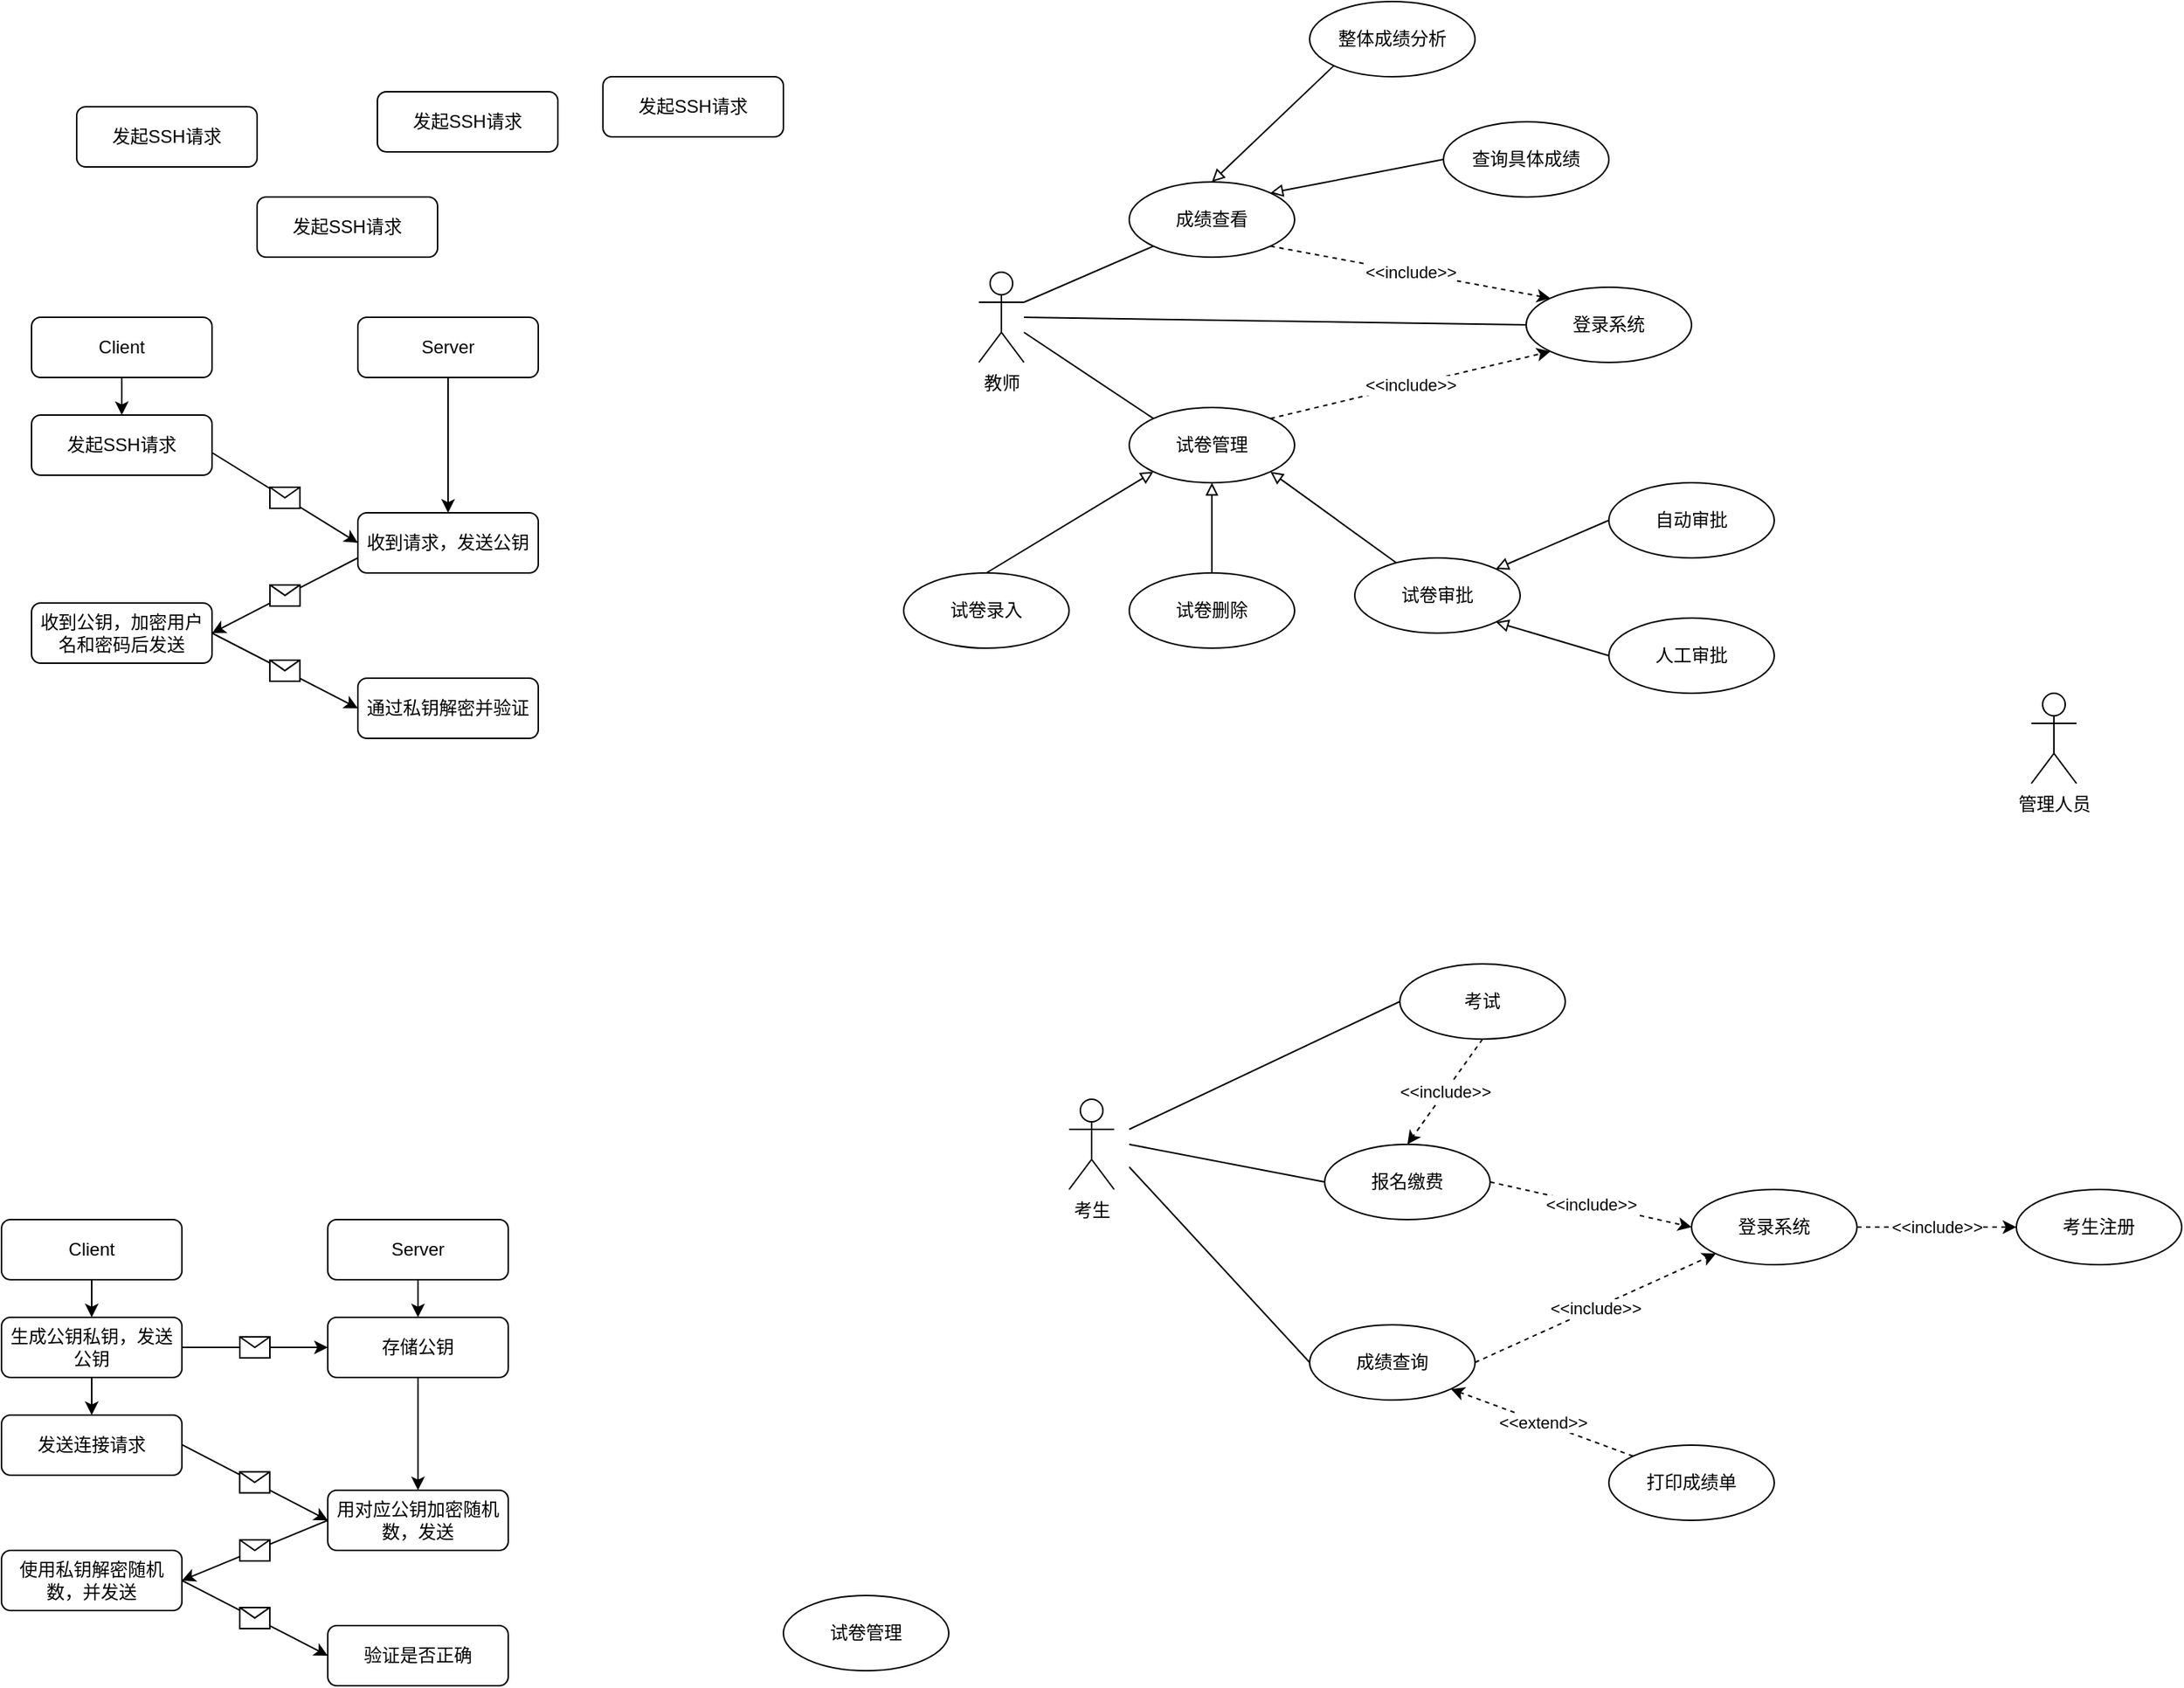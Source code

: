 <mxfile version="21.3.7" type="github">
  <diagram name="第 1 页" id="wWUAdz8lI7sKBqC8GPak">
    <mxGraphModel dx="1526" dy="1641" grid="1" gridSize="10" guides="1" tooltips="1" connect="1" arrows="1" fold="1" page="1" pageScale="1" pageWidth="827" pageHeight="1169" math="0" shadow="0">
      <root>
        <mxCell id="0" />
        <mxCell id="1" parent="0" />
        <mxCell id="67cp0wCS2jolBxcsPaVe-2" value="考生" style="shape=umlActor;verticalLabelPosition=bottom;verticalAlign=top;html=1;outlineConnect=0;" parent="1" vertex="1">
          <mxGeometry y="700" width="30" height="60" as="geometry" />
        </mxCell>
        <mxCell id="67cp0wCS2jolBxcsPaVe-6" value="教师" style="shape=umlActor;verticalLabelPosition=bottom;verticalAlign=top;html=1;outlineConnect=0;" parent="1" vertex="1">
          <mxGeometry x="-60" y="150" width="30" height="60" as="geometry" />
        </mxCell>
        <mxCell id="67cp0wCS2jolBxcsPaVe-7" value="管理人员" style="shape=umlActor;verticalLabelPosition=bottom;verticalAlign=top;html=1;outlineConnect=0;" parent="1" vertex="1">
          <mxGeometry x="640" y="430" width="30" height="60" as="geometry" />
        </mxCell>
        <mxCell id="67cp0wCS2jolBxcsPaVe-54" value="&amp;lt;&amp;lt;include&amp;gt;&amp;gt;" style="rounded=0;orthogonalLoop=1;jettySize=auto;html=1;exitX=1;exitY=0;exitDx=0;exitDy=0;entryX=0;entryY=1;entryDx=0;entryDy=0;dashed=1;" parent="1" source="67cp0wCS2jolBxcsPaVe-8" target="67cp0wCS2jolBxcsPaVe-52" edge="1">
          <mxGeometry relative="1" as="geometry" />
        </mxCell>
        <mxCell id="67cp0wCS2jolBxcsPaVe-8" value="试卷管理" style="ellipse;whiteSpace=wrap;html=1;" parent="1" vertex="1">
          <mxGeometry x="40" y="240" width="110" height="50" as="geometry" />
        </mxCell>
        <mxCell id="67cp0wCS2jolBxcsPaVe-10" value="" style="endArrow=none;html=1;rounded=0;entryX=0;entryY=0;entryDx=0;entryDy=0;" parent="1" target="67cp0wCS2jolBxcsPaVe-8" edge="1">
          <mxGeometry width="50" height="50" relative="1" as="geometry">
            <mxPoint x="-30" y="190" as="sourcePoint" />
            <mxPoint x="20" y="140" as="targetPoint" />
          </mxGeometry>
        </mxCell>
        <mxCell id="67cp0wCS2jolBxcsPaVe-14" value="试卷管理" style="ellipse;whiteSpace=wrap;html=1;" parent="1" vertex="1">
          <mxGeometry x="-190" y="1030" width="110" height="50" as="geometry" />
        </mxCell>
        <mxCell id="67cp0wCS2jolBxcsPaVe-60" style="rounded=0;orthogonalLoop=1;jettySize=auto;html=1;exitX=0;exitY=0.5;exitDx=0;exitDy=0;entryX=1;entryY=0;entryDx=0;entryDy=0;endArrow=block;endFill=0;" parent="1" source="67cp0wCS2jolBxcsPaVe-16" target="67cp0wCS2jolBxcsPaVe-17" edge="1">
          <mxGeometry relative="1" as="geometry" />
        </mxCell>
        <mxCell id="67cp0wCS2jolBxcsPaVe-16" value="查询具体成绩" style="ellipse;whiteSpace=wrap;html=1;" parent="1" vertex="1">
          <mxGeometry x="249" y="50" width="110" height="50" as="geometry" />
        </mxCell>
        <mxCell id="67cp0wCS2jolBxcsPaVe-17" value="成绩查看" style="ellipse;whiteSpace=wrap;html=1;" parent="1" vertex="1">
          <mxGeometry x="40" y="90" width="110" height="50" as="geometry" />
        </mxCell>
        <mxCell id="67cp0wCS2jolBxcsPaVe-48" value="&amp;lt;&amp;lt;extend&amp;gt;&amp;gt;" style="rounded=0;orthogonalLoop=1;jettySize=auto;html=1;exitX=0;exitY=0;exitDx=0;exitDy=0;entryX=1;entryY=1;entryDx=0;entryDy=0;dashed=1;" parent="1" source="67cp0wCS2jolBxcsPaVe-18" target="67cp0wCS2jolBxcsPaVe-20" edge="1">
          <mxGeometry relative="1" as="geometry" />
        </mxCell>
        <mxCell id="67cp0wCS2jolBxcsPaVe-18" value="打印成绩单" style="ellipse;whiteSpace=wrap;html=1;" parent="1" vertex="1">
          <mxGeometry x="359" y="930" width="110" height="50" as="geometry" />
        </mxCell>
        <mxCell id="67cp0wCS2jolBxcsPaVe-20" value="成绩查询" style="ellipse;whiteSpace=wrap;html=1;" parent="1" vertex="1">
          <mxGeometry x="160" y="850" width="110" height="50" as="geometry" />
        </mxCell>
        <mxCell id="67cp0wCS2jolBxcsPaVe-21" value="考试" style="ellipse;whiteSpace=wrap;html=1;" parent="1" vertex="1">
          <mxGeometry x="220" y="610" width="110" height="50" as="geometry" />
        </mxCell>
        <mxCell id="67cp0wCS2jolBxcsPaVe-22" value="报名缴费" style="ellipse;whiteSpace=wrap;html=1;" parent="1" vertex="1">
          <mxGeometry x="170" y="730" width="110" height="50" as="geometry" />
        </mxCell>
        <mxCell id="67cp0wCS2jolBxcsPaVe-23" value="考生注册" style="ellipse;whiteSpace=wrap;html=1;" parent="1" vertex="1">
          <mxGeometry x="630" y="760" width="110" height="50" as="geometry" />
        </mxCell>
        <mxCell id="67cp0wCS2jolBxcsPaVe-35" value="&amp;lt;&amp;lt;include&amp;gt;&amp;gt;" style="edgeStyle=orthogonalEdgeStyle;rounded=0;orthogonalLoop=1;jettySize=auto;html=1;exitX=1;exitY=0.5;exitDx=0;exitDy=0;entryX=0;entryY=0.5;entryDx=0;entryDy=0;dashed=1;" parent="1" source="67cp0wCS2jolBxcsPaVe-24" target="67cp0wCS2jolBxcsPaVe-23" edge="1">
          <mxGeometry relative="1" as="geometry" />
        </mxCell>
        <mxCell id="67cp0wCS2jolBxcsPaVe-24" value="登录系统" style="ellipse;whiteSpace=wrap;html=1;" parent="1" vertex="1">
          <mxGeometry x="414" y="760" width="110" height="50" as="geometry" />
        </mxCell>
        <mxCell id="67cp0wCS2jolBxcsPaVe-29" value="" style="edgeStyle=orthogonalEdgeStyle;rounded=0;orthogonalLoop=1;jettySize=auto;html=1;exitX=0.5;exitY=0;exitDx=0;exitDy=0;entryX=0.5;entryY=1;entryDx=0;entryDy=0;endArrow=block;endFill=0;" parent="1" source="67cp0wCS2jolBxcsPaVe-25" target="67cp0wCS2jolBxcsPaVe-8" edge="1">
          <mxGeometry relative="1" as="geometry">
            <mxPoint as="offset" />
          </mxGeometry>
        </mxCell>
        <mxCell id="67cp0wCS2jolBxcsPaVe-25" value="试卷删除" style="ellipse;whiteSpace=wrap;html=1;" parent="1" vertex="1">
          <mxGeometry x="40" y="350" width="110" height="50" as="geometry" />
        </mxCell>
        <mxCell id="67cp0wCS2jolBxcsPaVe-28" value="" style="rounded=0;orthogonalLoop=1;jettySize=auto;html=1;exitX=0.5;exitY=0;exitDx=0;exitDy=0;entryX=0;entryY=1;entryDx=0;entryDy=0;endArrow=block;endFill=0;" parent="1" source="67cp0wCS2jolBxcsPaVe-26" target="67cp0wCS2jolBxcsPaVe-8" edge="1">
          <mxGeometry relative="1" as="geometry" />
        </mxCell>
        <mxCell id="67cp0wCS2jolBxcsPaVe-26" value="试卷录入" style="ellipse;whiteSpace=wrap;html=1;" parent="1" vertex="1">
          <mxGeometry x="-110" y="350" width="110" height="50" as="geometry" />
        </mxCell>
        <mxCell id="67cp0wCS2jolBxcsPaVe-30" value="" style="rounded=0;orthogonalLoop=1;jettySize=auto;html=1;exitX=0.5;exitY=0;exitDx=0;exitDy=0;entryX=1;entryY=1;entryDx=0;entryDy=0;endArrow=block;endFill=0;" parent="1" target="67cp0wCS2jolBxcsPaVe-8" edge="1">
          <mxGeometry relative="1" as="geometry">
            <mxPoint x="227" y="350" as="sourcePoint" />
            <mxPoint x="125.891" y="292.678" as="targetPoint" />
          </mxGeometry>
        </mxCell>
        <mxCell id="67cp0wCS2jolBxcsPaVe-27" value="试卷审批" style="ellipse;whiteSpace=wrap;html=1;" parent="1" vertex="1">
          <mxGeometry x="190" y="340" width="110" height="50" as="geometry" />
        </mxCell>
        <mxCell id="67cp0wCS2jolBxcsPaVe-36" value="&amp;lt;&amp;lt;include&amp;gt;&amp;gt;" style="rounded=0;orthogonalLoop=1;jettySize=auto;html=1;exitX=1;exitY=0.5;exitDx=0;exitDy=0;entryX=0;entryY=0.5;entryDx=0;entryDy=0;dashed=1;" parent="1" source="67cp0wCS2jolBxcsPaVe-22" target="67cp0wCS2jolBxcsPaVe-24" edge="1">
          <mxGeometry relative="1" as="geometry">
            <mxPoint x="390" y="794.5" as="sourcePoint" />
            <mxPoint x="510" y="794.5" as="targetPoint" />
          </mxGeometry>
        </mxCell>
        <mxCell id="67cp0wCS2jolBxcsPaVe-38" value="&amp;lt;&amp;lt;include&amp;gt;&amp;gt;" style="rounded=0;orthogonalLoop=1;jettySize=auto;html=1;exitX=1;exitY=0.5;exitDx=0;exitDy=0;entryX=0;entryY=1;entryDx=0;entryDy=0;dashed=1;" parent="1" source="67cp0wCS2jolBxcsPaVe-20" target="67cp0wCS2jolBxcsPaVe-24" edge="1">
          <mxGeometry relative="1" as="geometry">
            <mxPoint x="380" y="805" as="sourcePoint" />
            <mxPoint x="490" y="805" as="targetPoint" />
          </mxGeometry>
        </mxCell>
        <mxCell id="67cp0wCS2jolBxcsPaVe-42" value="&amp;lt;&amp;lt;include&amp;gt;&amp;gt;" style="rounded=0;orthogonalLoop=1;jettySize=auto;html=1;exitX=0.5;exitY=1;exitDx=0;exitDy=0;entryX=0.5;entryY=0;entryDx=0;entryDy=0;dashed=1;" parent="1" source="67cp0wCS2jolBxcsPaVe-21" target="67cp0wCS2jolBxcsPaVe-22" edge="1">
          <mxGeometry relative="1" as="geometry">
            <mxPoint x="290" y="805" as="sourcePoint" />
            <mxPoint x="490" y="805" as="targetPoint" />
          </mxGeometry>
        </mxCell>
        <mxCell id="67cp0wCS2jolBxcsPaVe-49" value="" style="endArrow=none;html=1;rounded=0;entryX=0;entryY=0.5;entryDx=0;entryDy=0;" parent="1" target="67cp0wCS2jolBxcsPaVe-21" edge="1">
          <mxGeometry width="50" height="50" relative="1" as="geometry">
            <mxPoint x="40" y="720" as="sourcePoint" />
            <mxPoint x="90" y="670" as="targetPoint" />
          </mxGeometry>
        </mxCell>
        <mxCell id="67cp0wCS2jolBxcsPaVe-50" value="" style="endArrow=none;html=1;rounded=0;entryX=0;entryY=0.5;entryDx=0;entryDy=0;" parent="1" target="67cp0wCS2jolBxcsPaVe-22" edge="1">
          <mxGeometry width="50" height="50" relative="1" as="geometry">
            <mxPoint x="40" y="730" as="sourcePoint" />
            <mxPoint x="90" y="670" as="targetPoint" />
          </mxGeometry>
        </mxCell>
        <mxCell id="67cp0wCS2jolBxcsPaVe-51" value="" style="endArrow=none;html=1;rounded=0;entryX=0;entryY=0.5;entryDx=0;entryDy=0;" parent="1" target="67cp0wCS2jolBxcsPaVe-20" edge="1">
          <mxGeometry width="50" height="50" relative="1" as="geometry">
            <mxPoint x="40" y="745" as="sourcePoint" />
            <mxPoint x="160" y="770" as="targetPoint" />
          </mxGeometry>
        </mxCell>
        <mxCell id="67cp0wCS2jolBxcsPaVe-52" value="登录系统" style="ellipse;whiteSpace=wrap;html=1;" parent="1" vertex="1">
          <mxGeometry x="304" y="160" width="110" height="50" as="geometry" />
        </mxCell>
        <mxCell id="67cp0wCS2jolBxcsPaVe-53" value="" style="endArrow=none;html=1;rounded=0;entryX=0;entryY=0.5;entryDx=0;entryDy=0;" parent="1" target="67cp0wCS2jolBxcsPaVe-52" edge="1">
          <mxGeometry width="50" height="50" relative="1" as="geometry">
            <mxPoint x="-30" y="180" as="sourcePoint" />
            <mxPoint x="20" y="130" as="targetPoint" />
          </mxGeometry>
        </mxCell>
        <mxCell id="67cp0wCS2jolBxcsPaVe-55" value="" style="endArrow=none;html=1;rounded=0;entryX=0;entryY=1;entryDx=0;entryDy=0;" parent="1" target="67cp0wCS2jolBxcsPaVe-17" edge="1">
          <mxGeometry width="50" height="50" relative="1" as="geometry">
            <mxPoint x="-30" y="170" as="sourcePoint" />
            <mxPoint x="20" y="120" as="targetPoint" />
          </mxGeometry>
        </mxCell>
        <mxCell id="67cp0wCS2jolBxcsPaVe-56" value="&amp;lt;&amp;lt;include&amp;gt;&amp;gt;" style="rounded=0;orthogonalLoop=1;jettySize=auto;html=1;exitX=1;exitY=1;exitDx=0;exitDy=0;entryX=0;entryY=0;entryDx=0;entryDy=0;dashed=1;" parent="1" source="67cp0wCS2jolBxcsPaVe-17" target="67cp0wCS2jolBxcsPaVe-52" edge="1">
          <mxGeometry relative="1" as="geometry">
            <mxPoint x="134" y="267" as="sourcePoint" />
            <mxPoint x="206" y="208" as="targetPoint" />
          </mxGeometry>
        </mxCell>
        <mxCell id="67cp0wCS2jolBxcsPaVe-62" style="rounded=0;orthogonalLoop=1;jettySize=auto;html=1;exitX=0;exitY=1;exitDx=0;exitDy=0;entryX=0.5;entryY=0;entryDx=0;entryDy=0;endArrow=block;endFill=0;" parent="1" source="67cp0wCS2jolBxcsPaVe-59" target="67cp0wCS2jolBxcsPaVe-17" edge="1">
          <mxGeometry relative="1" as="geometry" />
        </mxCell>
        <mxCell id="67cp0wCS2jolBxcsPaVe-59" value="整体成绩分析" style="ellipse;whiteSpace=wrap;html=1;" parent="1" vertex="1">
          <mxGeometry x="160" y="-30" width="110" height="50" as="geometry" />
        </mxCell>
        <mxCell id="67cp0wCS2jolBxcsPaVe-65" style="rounded=0;orthogonalLoop=1;jettySize=auto;html=1;exitX=0;exitY=0.5;exitDx=0;exitDy=0;entryX=1;entryY=0;entryDx=0;entryDy=0;endArrow=block;endFill=0;" parent="1" source="67cp0wCS2jolBxcsPaVe-63" target="67cp0wCS2jolBxcsPaVe-27" edge="1">
          <mxGeometry relative="1" as="geometry" />
        </mxCell>
        <mxCell id="67cp0wCS2jolBxcsPaVe-63" value="自动审批" style="ellipse;whiteSpace=wrap;html=1;" parent="1" vertex="1">
          <mxGeometry x="359" y="290" width="110" height="50" as="geometry" />
        </mxCell>
        <mxCell id="67cp0wCS2jolBxcsPaVe-66" style="rounded=0;orthogonalLoop=1;jettySize=auto;html=1;exitX=0;exitY=0.5;exitDx=0;exitDy=0;entryX=1;entryY=1;entryDx=0;entryDy=0;endArrow=block;endFill=0;" parent="1" source="67cp0wCS2jolBxcsPaVe-64" target="67cp0wCS2jolBxcsPaVe-27" edge="1">
          <mxGeometry relative="1" as="geometry" />
        </mxCell>
        <mxCell id="67cp0wCS2jolBxcsPaVe-64" value="人工审批" style="ellipse;whiteSpace=wrap;html=1;" parent="1" vertex="1">
          <mxGeometry x="359" y="380" width="110" height="50" as="geometry" />
        </mxCell>
        <mxCell id="kNXhD3Dg3u-zDp8EUQAG-5" style="edgeStyle=orthogonalEdgeStyle;rounded=0;orthogonalLoop=1;jettySize=auto;html=1;exitX=0.5;exitY=1;exitDx=0;exitDy=0;entryX=0.5;entryY=0;entryDx=0;entryDy=0;" edge="1" parent="1" source="kNXhD3Dg3u-zDp8EUQAG-2" target="kNXhD3Dg3u-zDp8EUQAG-4">
          <mxGeometry relative="1" as="geometry" />
        </mxCell>
        <mxCell id="kNXhD3Dg3u-zDp8EUQAG-2" value="Client" style="rounded=1;whiteSpace=wrap;html=1;" vertex="1" parent="1">
          <mxGeometry x="-690" y="180" width="120" height="40" as="geometry" />
        </mxCell>
        <mxCell id="kNXhD3Dg3u-zDp8EUQAG-3" value="Server" style="rounded=1;whiteSpace=wrap;html=1;" vertex="1" parent="1">
          <mxGeometry x="-473" y="180" width="120" height="40" as="geometry" />
        </mxCell>
        <mxCell id="kNXhD3Dg3u-zDp8EUQAG-4" value="发起SSH请求" style="rounded=1;whiteSpace=wrap;html=1;" vertex="1" parent="1">
          <mxGeometry x="-690" y="245" width="120" height="40" as="geometry" />
        </mxCell>
        <mxCell id="kNXhD3Dg3u-zDp8EUQAG-16" style="edgeStyle=orthogonalEdgeStyle;rounded=0;orthogonalLoop=1;jettySize=auto;html=1;entryX=0.5;entryY=0;entryDx=0;entryDy=0;exitX=0.5;exitY=1;exitDx=0;exitDy=0;" edge="1" parent="1" source="kNXhD3Dg3u-zDp8EUQAG-3" target="kNXhD3Dg3u-zDp8EUQAG-13">
          <mxGeometry relative="1" as="geometry">
            <mxPoint x="-413" y="285" as="sourcePoint" />
          </mxGeometry>
        </mxCell>
        <mxCell id="kNXhD3Dg3u-zDp8EUQAG-10" value="发起SSH请求" style="rounded=1;whiteSpace=wrap;html=1;" vertex="1" parent="1">
          <mxGeometry x="-540" y="100" width="120" height="40" as="geometry" />
        </mxCell>
        <mxCell id="kNXhD3Dg3u-zDp8EUQAG-11" value="收到公钥，加密用户名和密码后发送" style="rounded=1;whiteSpace=wrap;html=1;" vertex="1" parent="1">
          <mxGeometry x="-690" y="370" width="120" height="40" as="geometry" />
        </mxCell>
        <mxCell id="kNXhD3Dg3u-zDp8EUQAG-12" value="发起SSH请求" style="rounded=1;whiteSpace=wrap;html=1;" vertex="1" parent="1">
          <mxGeometry x="-310" y="20" width="120" height="40" as="geometry" />
        </mxCell>
        <mxCell id="kNXhD3Dg3u-zDp8EUQAG-13" value="收到请求，发送公钥" style="rounded=1;whiteSpace=wrap;html=1;" vertex="1" parent="1">
          <mxGeometry x="-473" y="310" width="120" height="40" as="geometry" />
        </mxCell>
        <mxCell id="kNXhD3Dg3u-zDp8EUQAG-14" value="发起SSH请求" style="rounded=1;whiteSpace=wrap;html=1;" vertex="1" parent="1">
          <mxGeometry x="-460" y="30" width="120" height="40" as="geometry" />
        </mxCell>
        <mxCell id="kNXhD3Dg3u-zDp8EUQAG-15" value="发起SSH请求" style="rounded=1;whiteSpace=wrap;html=1;" vertex="1" parent="1">
          <mxGeometry x="-660" y="40" width="120" height="40" as="geometry" />
        </mxCell>
        <mxCell id="kNXhD3Dg3u-zDp8EUQAG-17" value="通过私钥解密并验证" style="rounded=1;whiteSpace=wrap;html=1;" vertex="1" parent="1">
          <mxGeometry x="-473" y="420" width="120" height="40" as="geometry" />
        </mxCell>
        <mxCell id="kNXhD3Dg3u-zDp8EUQAG-18" value="" style="endArrow=classic;html=1;rounded=0;entryX=0;entryY=0.5;entryDx=0;entryDy=0;" edge="1" parent="1" target="kNXhD3Dg3u-zDp8EUQAG-13">
          <mxGeometry relative="1" as="geometry">
            <mxPoint x="-570" y="270" as="sourcePoint" />
            <mxPoint x="-470" y="260" as="targetPoint" />
          </mxGeometry>
        </mxCell>
        <mxCell id="kNXhD3Dg3u-zDp8EUQAG-19" value="" style="shape=message;html=1;outlineConnect=0;" vertex="1" parent="kNXhD3Dg3u-zDp8EUQAG-18">
          <mxGeometry width="20" height="14" relative="1" as="geometry">
            <mxPoint x="-10" y="-7" as="offset" />
          </mxGeometry>
        </mxCell>
        <mxCell id="kNXhD3Dg3u-zDp8EUQAG-20" value="" style="endArrow=classic;html=1;rounded=0;entryX=0;entryY=0.5;entryDx=0;entryDy=0;" edge="1" parent="1" target="kNXhD3Dg3u-zDp8EUQAG-17">
          <mxGeometry relative="1" as="geometry">
            <mxPoint x="-570" y="390" as="sourcePoint" />
            <mxPoint x="-470" y="390" as="targetPoint" />
          </mxGeometry>
        </mxCell>
        <mxCell id="kNXhD3Dg3u-zDp8EUQAG-21" value="" style="shape=message;html=1;outlineConnect=0;" vertex="1" parent="kNXhD3Dg3u-zDp8EUQAG-20">
          <mxGeometry width="20" height="14" relative="1" as="geometry">
            <mxPoint x="-10" y="-7" as="offset" />
          </mxGeometry>
        </mxCell>
        <mxCell id="kNXhD3Dg3u-zDp8EUQAG-22" value="" style="endArrow=classic;html=1;rounded=0;entryX=1;entryY=0.5;entryDx=0;entryDy=0;exitX=0;exitY=0.75;exitDx=0;exitDy=0;" edge="1" parent="1" source="kNXhD3Dg3u-zDp8EUQAG-13" target="kNXhD3Dg3u-zDp8EUQAG-11">
          <mxGeometry relative="1" as="geometry">
            <mxPoint x="-470" y="340" as="sourcePoint" />
            <mxPoint x="-370" y="330" as="targetPoint" />
          </mxGeometry>
        </mxCell>
        <mxCell id="kNXhD3Dg3u-zDp8EUQAG-23" value="" style="shape=message;html=1;outlineConnect=0;" vertex="1" parent="kNXhD3Dg3u-zDp8EUQAG-22">
          <mxGeometry width="20" height="14" relative="1" as="geometry">
            <mxPoint x="-10" y="-7" as="offset" />
          </mxGeometry>
        </mxCell>
        <mxCell id="kNXhD3Dg3u-zDp8EUQAG-25" style="edgeStyle=orthogonalEdgeStyle;rounded=0;orthogonalLoop=1;jettySize=auto;html=1;exitX=0.5;exitY=1;exitDx=0;exitDy=0;entryX=0.5;entryY=0;entryDx=0;entryDy=0;" edge="1" parent="1" source="kNXhD3Dg3u-zDp8EUQAG-26" target="kNXhD3Dg3u-zDp8EUQAG-28">
          <mxGeometry relative="1" as="geometry" />
        </mxCell>
        <mxCell id="kNXhD3Dg3u-zDp8EUQAG-26" value="Client" style="rounded=1;whiteSpace=wrap;html=1;" vertex="1" parent="1">
          <mxGeometry x="-710" y="780" width="120" height="40" as="geometry" />
        </mxCell>
        <mxCell id="kNXhD3Dg3u-zDp8EUQAG-27" value="Server" style="rounded=1;whiteSpace=wrap;html=1;" vertex="1" parent="1">
          <mxGeometry x="-493" y="780" width="120" height="40" as="geometry" />
        </mxCell>
        <mxCell id="kNXhD3Dg3u-zDp8EUQAG-45" style="edgeStyle=orthogonalEdgeStyle;rounded=0;orthogonalLoop=1;jettySize=auto;html=1;exitX=0.5;exitY=1;exitDx=0;exitDy=0;entryX=0.5;entryY=0;entryDx=0;entryDy=0;" edge="1" parent="1" source="kNXhD3Dg3u-zDp8EUQAG-28" target="kNXhD3Dg3u-zDp8EUQAG-30">
          <mxGeometry relative="1" as="geometry" />
        </mxCell>
        <mxCell id="kNXhD3Dg3u-zDp8EUQAG-28" value="生成公钥私钥，发送公钥" style="rounded=1;whiteSpace=wrap;html=1;" vertex="1" parent="1">
          <mxGeometry x="-710" y="845" width="120" height="40" as="geometry" />
        </mxCell>
        <mxCell id="kNXhD3Dg3u-zDp8EUQAG-29" style="edgeStyle=orthogonalEdgeStyle;rounded=0;orthogonalLoop=1;jettySize=auto;html=1;entryX=0.5;entryY=0;entryDx=0;entryDy=0;exitX=0.5;exitY=1;exitDx=0;exitDy=0;" edge="1" parent="1" source="kNXhD3Dg3u-zDp8EUQAG-27" target="kNXhD3Dg3u-zDp8EUQAG-31">
          <mxGeometry relative="1" as="geometry">
            <mxPoint x="-433" y="885" as="sourcePoint" />
          </mxGeometry>
        </mxCell>
        <mxCell id="kNXhD3Dg3u-zDp8EUQAG-30" value="发送连接请求" style="rounded=1;whiteSpace=wrap;html=1;" vertex="1" parent="1">
          <mxGeometry x="-710" y="910" width="120" height="40" as="geometry" />
        </mxCell>
        <mxCell id="kNXhD3Dg3u-zDp8EUQAG-44" style="edgeStyle=orthogonalEdgeStyle;rounded=0;orthogonalLoop=1;jettySize=auto;html=1;exitX=0.5;exitY=1;exitDx=0;exitDy=0;entryX=0.5;entryY=0;entryDx=0;entryDy=0;" edge="1" parent="1" source="kNXhD3Dg3u-zDp8EUQAG-31" target="kNXhD3Dg3u-zDp8EUQAG-32">
          <mxGeometry relative="1" as="geometry" />
        </mxCell>
        <mxCell id="kNXhD3Dg3u-zDp8EUQAG-31" value="存储公钥" style="rounded=1;whiteSpace=wrap;html=1;" vertex="1" parent="1">
          <mxGeometry x="-493" y="845" width="120" height="40" as="geometry" />
        </mxCell>
        <mxCell id="kNXhD3Dg3u-zDp8EUQAG-32" value="用对应公钥加密随机数，发送" style="rounded=1;whiteSpace=wrap;html=1;" vertex="1" parent="1">
          <mxGeometry x="-493" y="960" width="120" height="40" as="geometry" />
        </mxCell>
        <mxCell id="kNXhD3Dg3u-zDp8EUQAG-39" value="" style="endArrow=classic;html=1;rounded=0;exitX=1;exitY=0.5;exitDx=0;exitDy=0;entryX=0;entryY=0.5;entryDx=0;entryDy=0;" edge="1" parent="1" source="kNXhD3Dg3u-zDp8EUQAG-28" target="kNXhD3Dg3u-zDp8EUQAG-31">
          <mxGeometry relative="1" as="geometry">
            <mxPoint x="-590" y="870" as="sourcePoint" />
            <mxPoint x="-500" y="865" as="targetPoint" />
          </mxGeometry>
        </mxCell>
        <mxCell id="kNXhD3Dg3u-zDp8EUQAG-40" value="" style="shape=message;html=1;outlineConnect=0;" vertex="1" parent="kNXhD3Dg3u-zDp8EUQAG-39">
          <mxGeometry width="20" height="14" relative="1" as="geometry">
            <mxPoint x="-10" y="-7" as="offset" />
          </mxGeometry>
        </mxCell>
        <mxCell id="kNXhD3Dg3u-zDp8EUQAG-41" value="" style="endArrow=classic;html=1;rounded=0;exitX=1;exitY=0.5;exitDx=0;exitDy=0;entryX=0;entryY=0.5;entryDx=0;entryDy=0;" edge="1" parent="1" target="kNXhD3Dg3u-zDp8EUQAG-32">
          <mxGeometry relative="1" as="geometry">
            <mxPoint x="-590" y="929.71" as="sourcePoint" />
            <mxPoint x="-500" y="930" as="targetPoint" />
          </mxGeometry>
        </mxCell>
        <mxCell id="kNXhD3Dg3u-zDp8EUQAG-42" value="" style="shape=message;html=1;outlineConnect=0;" vertex="1" parent="kNXhD3Dg3u-zDp8EUQAG-41">
          <mxGeometry width="20" height="14" relative="1" as="geometry">
            <mxPoint x="-10" y="-7" as="offset" />
          </mxGeometry>
        </mxCell>
        <mxCell id="kNXhD3Dg3u-zDp8EUQAG-43" value="验证是否正确" style="rounded=1;whiteSpace=wrap;html=1;" vertex="1" parent="1">
          <mxGeometry x="-493" y="1050" width="120" height="40" as="geometry" />
        </mxCell>
        <mxCell id="kNXhD3Dg3u-zDp8EUQAG-46" value="使用私钥解密随机数，并发送" style="rounded=1;whiteSpace=wrap;html=1;" vertex="1" parent="1">
          <mxGeometry x="-710" y="1000" width="120" height="40" as="geometry" />
        </mxCell>
        <mxCell id="kNXhD3Dg3u-zDp8EUQAG-47" value="" style="endArrow=classic;html=1;rounded=0;exitX=0;exitY=0.5;exitDx=0;exitDy=0;entryX=1;entryY=0.5;entryDx=0;entryDy=0;" edge="1" parent="1" source="kNXhD3Dg3u-zDp8EUQAG-32" target="kNXhD3Dg3u-zDp8EUQAG-46">
          <mxGeometry relative="1" as="geometry">
            <mxPoint x="-493" y="1040" as="sourcePoint" />
            <mxPoint x="-396" y="1040" as="targetPoint" />
          </mxGeometry>
        </mxCell>
        <mxCell id="kNXhD3Dg3u-zDp8EUQAG-48" value="" style="shape=message;html=1;outlineConnect=0;" vertex="1" parent="kNXhD3Dg3u-zDp8EUQAG-47">
          <mxGeometry width="20" height="14" relative="1" as="geometry">
            <mxPoint x="-10" y="-7" as="offset" />
          </mxGeometry>
        </mxCell>
        <mxCell id="kNXhD3Dg3u-zDp8EUQAG-49" value="" style="endArrow=classic;html=1;rounded=0;exitX=1;exitY=0.5;exitDx=0;exitDy=0;entryX=0;entryY=0.5;entryDx=0;entryDy=0;" edge="1" parent="1" source="kNXhD3Dg3u-zDp8EUQAG-46" target="kNXhD3Dg3u-zDp8EUQAG-43">
          <mxGeometry relative="1" as="geometry">
            <mxPoint x="-580" y="939.71" as="sourcePoint" />
            <mxPoint x="-483" y="990" as="targetPoint" />
          </mxGeometry>
        </mxCell>
        <mxCell id="kNXhD3Dg3u-zDp8EUQAG-50" value="" style="shape=message;html=1;outlineConnect=0;" vertex="1" parent="kNXhD3Dg3u-zDp8EUQAG-49">
          <mxGeometry width="20" height="14" relative="1" as="geometry">
            <mxPoint x="-10" y="-7" as="offset" />
          </mxGeometry>
        </mxCell>
      </root>
    </mxGraphModel>
  </diagram>
</mxfile>
